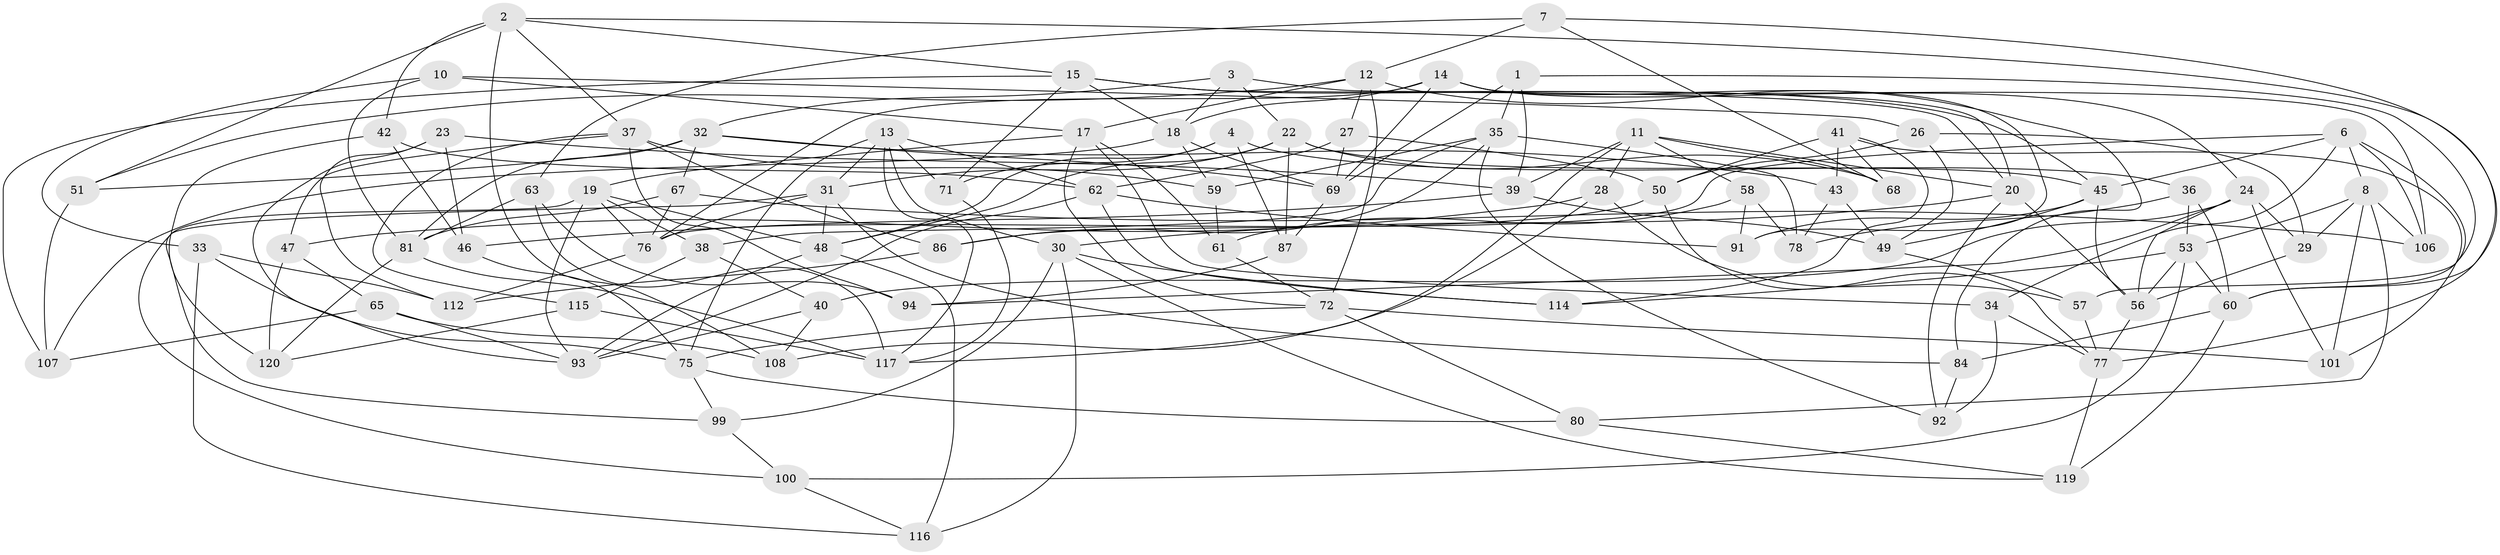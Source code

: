 // original degree distribution, {4: 1.0}
// Generated by graph-tools (version 1.1) at 2025/11/02/27/25 16:11:45]
// undirected, 86 vertices, 207 edges
graph export_dot {
graph [start="1"]
  node [color=gray90,style=filled];
  1;
  2 [super="+5"];
  3;
  4;
  6 [super="+21"];
  7;
  8 [super="+9"];
  10;
  11 [super="+89"];
  12 [super="+104"];
  13 [super="+97"];
  14 [super="+16"];
  15 [super="+55"];
  17 [super="+103"];
  18 [super="+25"];
  19 [super="+122"];
  20 [super="+121"];
  22 [super="+105"];
  23;
  24 [super="+52"];
  26;
  27;
  28;
  29;
  30 [super="+118"];
  31 [super="+83"];
  32 [super="+113"];
  33;
  34;
  35 [super="+98"];
  36;
  37 [super="+64"];
  38;
  39 [super="+44"];
  40;
  41 [super="+90"];
  42;
  43;
  45 [super="+74"];
  46;
  47;
  48 [super="+54"];
  49 [super="+110"];
  50 [super="+66"];
  51;
  53 [super="+73"];
  56 [super="+70"];
  57;
  58;
  59;
  60 [super="+85"];
  61;
  62 [super="+96"];
  63;
  65;
  67;
  68;
  69 [super="+88"];
  71;
  72 [super="+109"];
  75 [super="+102"];
  76 [super="+79"];
  77 [super="+111"];
  78;
  80;
  81 [super="+82"];
  84;
  86;
  87;
  91;
  92;
  93 [super="+95"];
  94;
  99;
  100;
  101;
  106;
  107;
  108;
  112;
  114;
  115;
  116;
  117 [super="+123"];
  119;
  120;
  1 -- 35;
  1 -- 57;
  1 -- 39;
  1 -- 69;
  2 -- 37;
  2 -- 108;
  2 -- 77;
  2 -- 51;
  2 -- 42;
  2 -- 15;
  3 -- 20;
  3 -- 22;
  3 -- 18;
  3 -- 32;
  4 -- 87;
  4 -- 36;
  4 -- 71;
  4 -- 48;
  6 -- 34;
  6 -- 106;
  6 -- 45;
  6 -- 60;
  6 -- 76;
  6 -- 8;
  7 -- 68;
  7 -- 12;
  7 -- 63;
  7 -- 60;
  8 -- 101;
  8 -- 106;
  8 -- 29;
  8 -- 80;
  8 -- 53;
  10 -- 26;
  10 -- 33;
  10 -- 81;
  10 -- 17;
  11 -- 68;
  11 -- 28;
  11 -- 39;
  11 -- 58;
  11 -- 117;
  11 -- 20;
  12 -- 27;
  12 -- 17;
  12 -- 72;
  12 -- 51;
  12 -- 84;
  13 -- 117;
  13 -- 75;
  13 -- 71;
  13 -- 30;
  13 -- 62;
  13 -- 31;
  14 -- 69;
  14 -- 76;
  14 -- 24;
  14 -- 18;
  14 -- 91;
  14 -- 106;
  15 -- 20;
  15 -- 45;
  15 -- 18;
  15 -- 107;
  15 -- 71;
  17 -- 34;
  17 -- 72;
  17 -- 61;
  17 -- 19;
  18 -- 59;
  18 -- 107;
  18 -- 69;
  19 -- 76;
  19 -- 93;
  19 -- 48;
  19 -- 99;
  19 -- 38;
  20 -- 30;
  20 -- 56;
  20 -- 92;
  22 -- 45;
  22 -- 31;
  22 -- 48;
  22 -- 68;
  22 -- 87;
  23 -- 93;
  23 -- 112;
  23 -- 46;
  23 -- 39;
  24 -- 94;
  24 -- 101;
  24 -- 40;
  24 -- 56;
  24 -- 29;
  26 -- 49;
  26 -- 29;
  26 -- 50;
  27 -- 50;
  27 -- 69;
  27 -- 62;
  28 -- 57;
  28 -- 47;
  28 -- 108;
  29 -- 56;
  30 -- 116;
  30 -- 119;
  30 -- 114;
  30 -- 99;
  31 -- 48;
  31 -- 84;
  31 -- 100;
  31 -- 76;
  32 -- 67;
  32 -- 51;
  32 -- 81;
  32 -- 43;
  32 -- 69;
  33 -- 112;
  33 -- 116;
  33 -- 75;
  34 -- 92;
  34 -- 77;
  35 -- 59;
  35 -- 78;
  35 -- 86;
  35 -- 92;
  35 -- 38;
  36 -- 78;
  36 -- 53;
  36 -- 60;
  37 -- 86;
  37 -- 115;
  37 -- 59;
  37 -- 94;
  37 -- 47;
  38 -- 40;
  38 -- 115;
  39 -- 49 [weight=2];
  39 -- 46;
  40 -- 93;
  40 -- 108;
  41 -- 114;
  41 -- 68;
  41 -- 50 [weight=2];
  41 -- 43;
  41 -- 101;
  42 -- 46;
  42 -- 120;
  42 -- 62;
  43 -- 78;
  43 -- 49;
  45 -- 91;
  45 -- 56;
  45 -- 49;
  46 -- 75;
  47 -- 120;
  47 -- 65;
  48 -- 116;
  48 -- 93;
  49 -- 57;
  50 -- 77;
  50 -- 86;
  51 -- 107;
  53 -- 100;
  53 -- 60;
  53 -- 56;
  53 -- 114;
  56 -- 77;
  57 -- 77;
  58 -- 91;
  58 -- 78;
  58 -- 61;
  59 -- 61;
  60 -- 84;
  60 -- 119;
  61 -- 72;
  62 -- 91;
  62 -- 114;
  62 -- 93;
  63 -- 81;
  63 -- 117;
  63 -- 94;
  65 -- 107;
  65 -- 108;
  65 -- 93;
  67 -- 106;
  67 -- 81;
  67 -- 76;
  69 -- 87;
  71 -- 117;
  72 -- 101;
  72 -- 80;
  72 -- 75;
  75 -- 80;
  75 -- 99;
  76 -- 112;
  77 -- 119;
  80 -- 119;
  81 -- 120;
  81 -- 117;
  84 -- 92;
  86 -- 112;
  87 -- 94;
  99 -- 100;
  100 -- 116;
  115 -- 120;
  115 -- 117;
}
